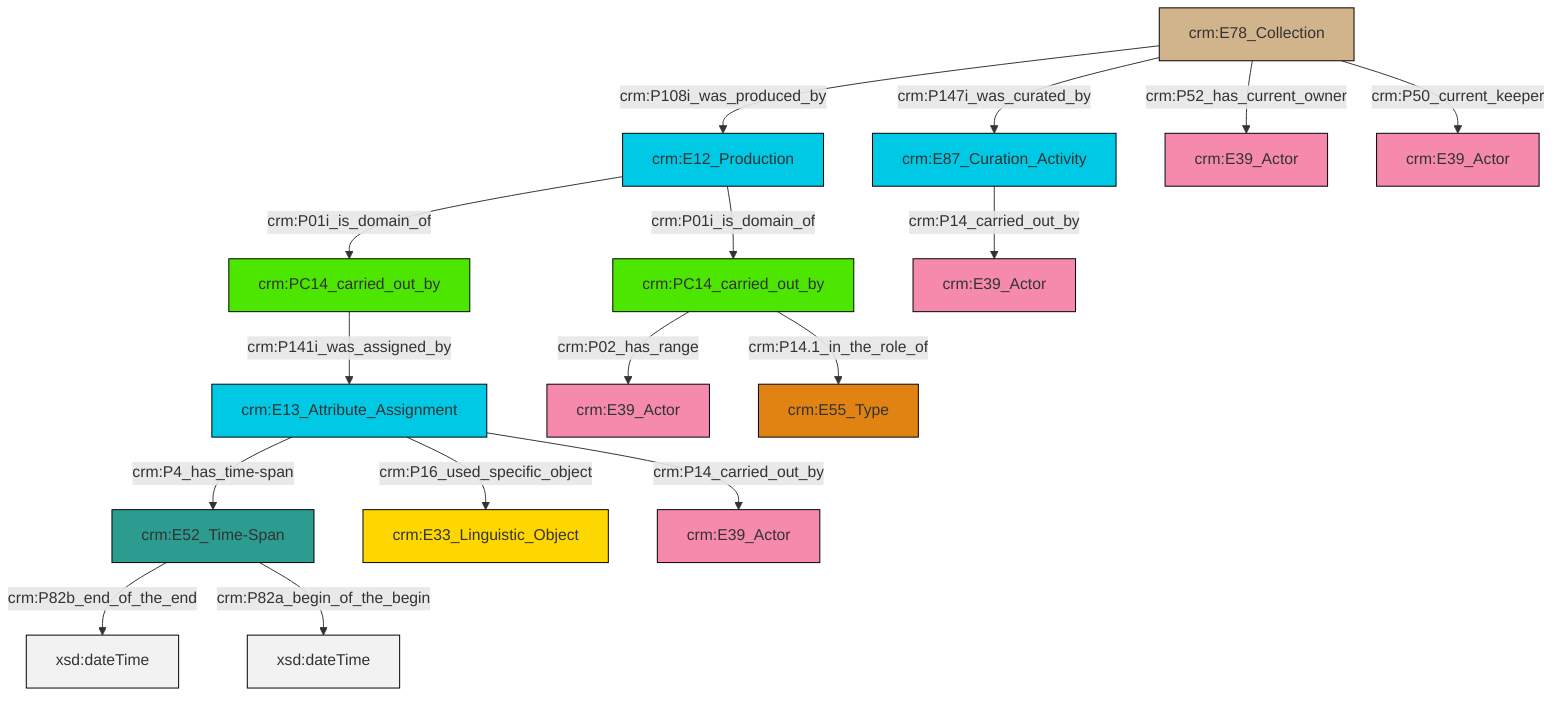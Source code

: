 graph TD
classDef Literal fill:#f2f2f2,stroke:#000000;
classDef CRM_Entity fill:#FFFFFF,stroke:#000000;
classDef Temporal_Entity fill:#00C9E6, stroke:#000000;
classDef Type fill:#E18312, stroke:#000000;
classDef Time-Span fill:#2C9C91, stroke:#000000;
classDef Appellation fill:#FFEB7F, stroke:#000000;
classDef Place fill:#008836, stroke:#000000;
classDef Persistent_Item fill:#B266B2, stroke:#000000;
classDef Conceptual_Object fill:#FFD700, stroke:#000000;
classDef Physical_Thing fill:#D2B48C, stroke:#000000;
classDef Actor fill:#f58aad, stroke:#000000;
classDef PC_Classes fill:#4ce600, stroke:#000000;
classDef Multi fill:#cccccc,stroke:#000000;

2["crm:E78_Collection"]:::Physical_Thing -->|crm:P147i_was_curated_by| 4["crm:E87_Curation_Activity"]:::Temporal_Entity
5["crm:E13_Attribute_Assignment"]:::Temporal_Entity -->|crm:P4_has_time-span| 6["crm:E52_Time-Span"]:::Time-Span
9["crm:PC14_carried_out_by"]:::PC_Classes -->|crm:P02_has_range| 10["crm:E39_Actor"]:::Actor
4["crm:E87_Curation_Activity"]:::Temporal_Entity -->|crm:P14_carried_out_by| 13["crm:E39_Actor"]:::Actor
6["crm:E52_Time-Span"]:::Time-Span -->|crm:P82b_end_of_the_end| 15[xsd:dateTime]:::Literal
2["crm:E78_Collection"]:::Physical_Thing -->|crm:P50_current_keeper| 19["crm:E39_Actor"]:::Actor
5["crm:E13_Attribute_Assignment"]:::Temporal_Entity -->|crm:P16_used_specific_object| 7["crm:E33_Linguistic_Object"]:::Conceptual_Object
2["crm:E78_Collection"]:::Physical_Thing -->|crm:P108i_was_produced_by| 0["crm:E12_Production"]:::Temporal_Entity
2["crm:E78_Collection"]:::Physical_Thing -->|crm:P52_has_current_owner| 17["crm:E39_Actor"]:::Actor
6["crm:E52_Time-Span"]:::Time-Span -->|crm:P82a_begin_of_the_begin| 25[xsd:dateTime]:::Literal
5["crm:E13_Attribute_Assignment"]:::Temporal_Entity -->|crm:P14_carried_out_by| 23["crm:E39_Actor"]:::Actor
9["crm:PC14_carried_out_by"]:::PC_Classes -->|crm:P14.1_in_the_role_of| 26["crm:E55_Type"]:::Type
0["crm:E12_Production"]:::Temporal_Entity -->|crm:P01i_is_domain_of| 11["crm:PC14_carried_out_by"]:::PC_Classes
0["crm:E12_Production"]:::Temporal_Entity -->|crm:P01i_is_domain_of| 9["crm:PC14_carried_out_by"]:::PC_Classes
11["crm:PC14_carried_out_by"]:::PC_Classes -->|crm:P141i_was_assigned_by| 5["crm:E13_Attribute_Assignment"]:::Temporal_Entity